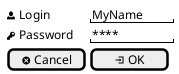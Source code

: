@startsalt
{
    <&person> Login     | "MyName    "
    <&key> Password     | "****      "
    [<&circle-x> Cancel] | [ <&account-login> OK   ]
}
@endsalt